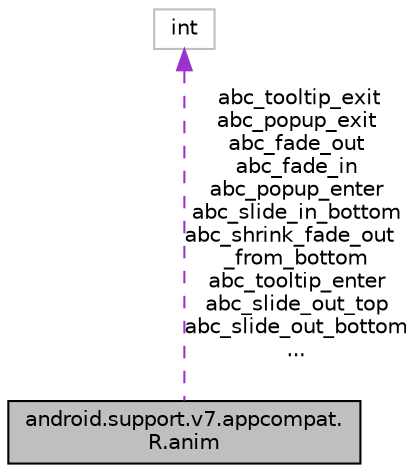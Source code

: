 digraph "android.support.v7.appcompat.R.anim"
{
 // INTERACTIVE_SVG=YES
 // LATEX_PDF_SIZE
  edge [fontname="Helvetica",fontsize="10",labelfontname="Helvetica",labelfontsize="10"];
  node [fontname="Helvetica",fontsize="10",shape=record];
  Node1 [label="android.support.v7.appcompat.\lR.anim",height=0.2,width=0.4,color="black", fillcolor="grey75", style="filled", fontcolor="black",tooltip=" "];
  Node2 -> Node1 [dir="back",color="darkorchid3",fontsize="10",style="dashed",label=" abc_tooltip_exit\nabc_popup_exit\nabc_fade_out\nabc_fade_in\nabc_popup_enter\nabc_slide_in_bottom\nabc_shrink_fade_out\l_from_bottom\nabc_tooltip_enter\nabc_slide_out_top\nabc_slide_out_bottom\n..." ,fontname="Helvetica"];
  Node2 [label="int",height=0.2,width=0.4,color="grey75", fillcolor="white", style="filled",tooltip=" "];
}
